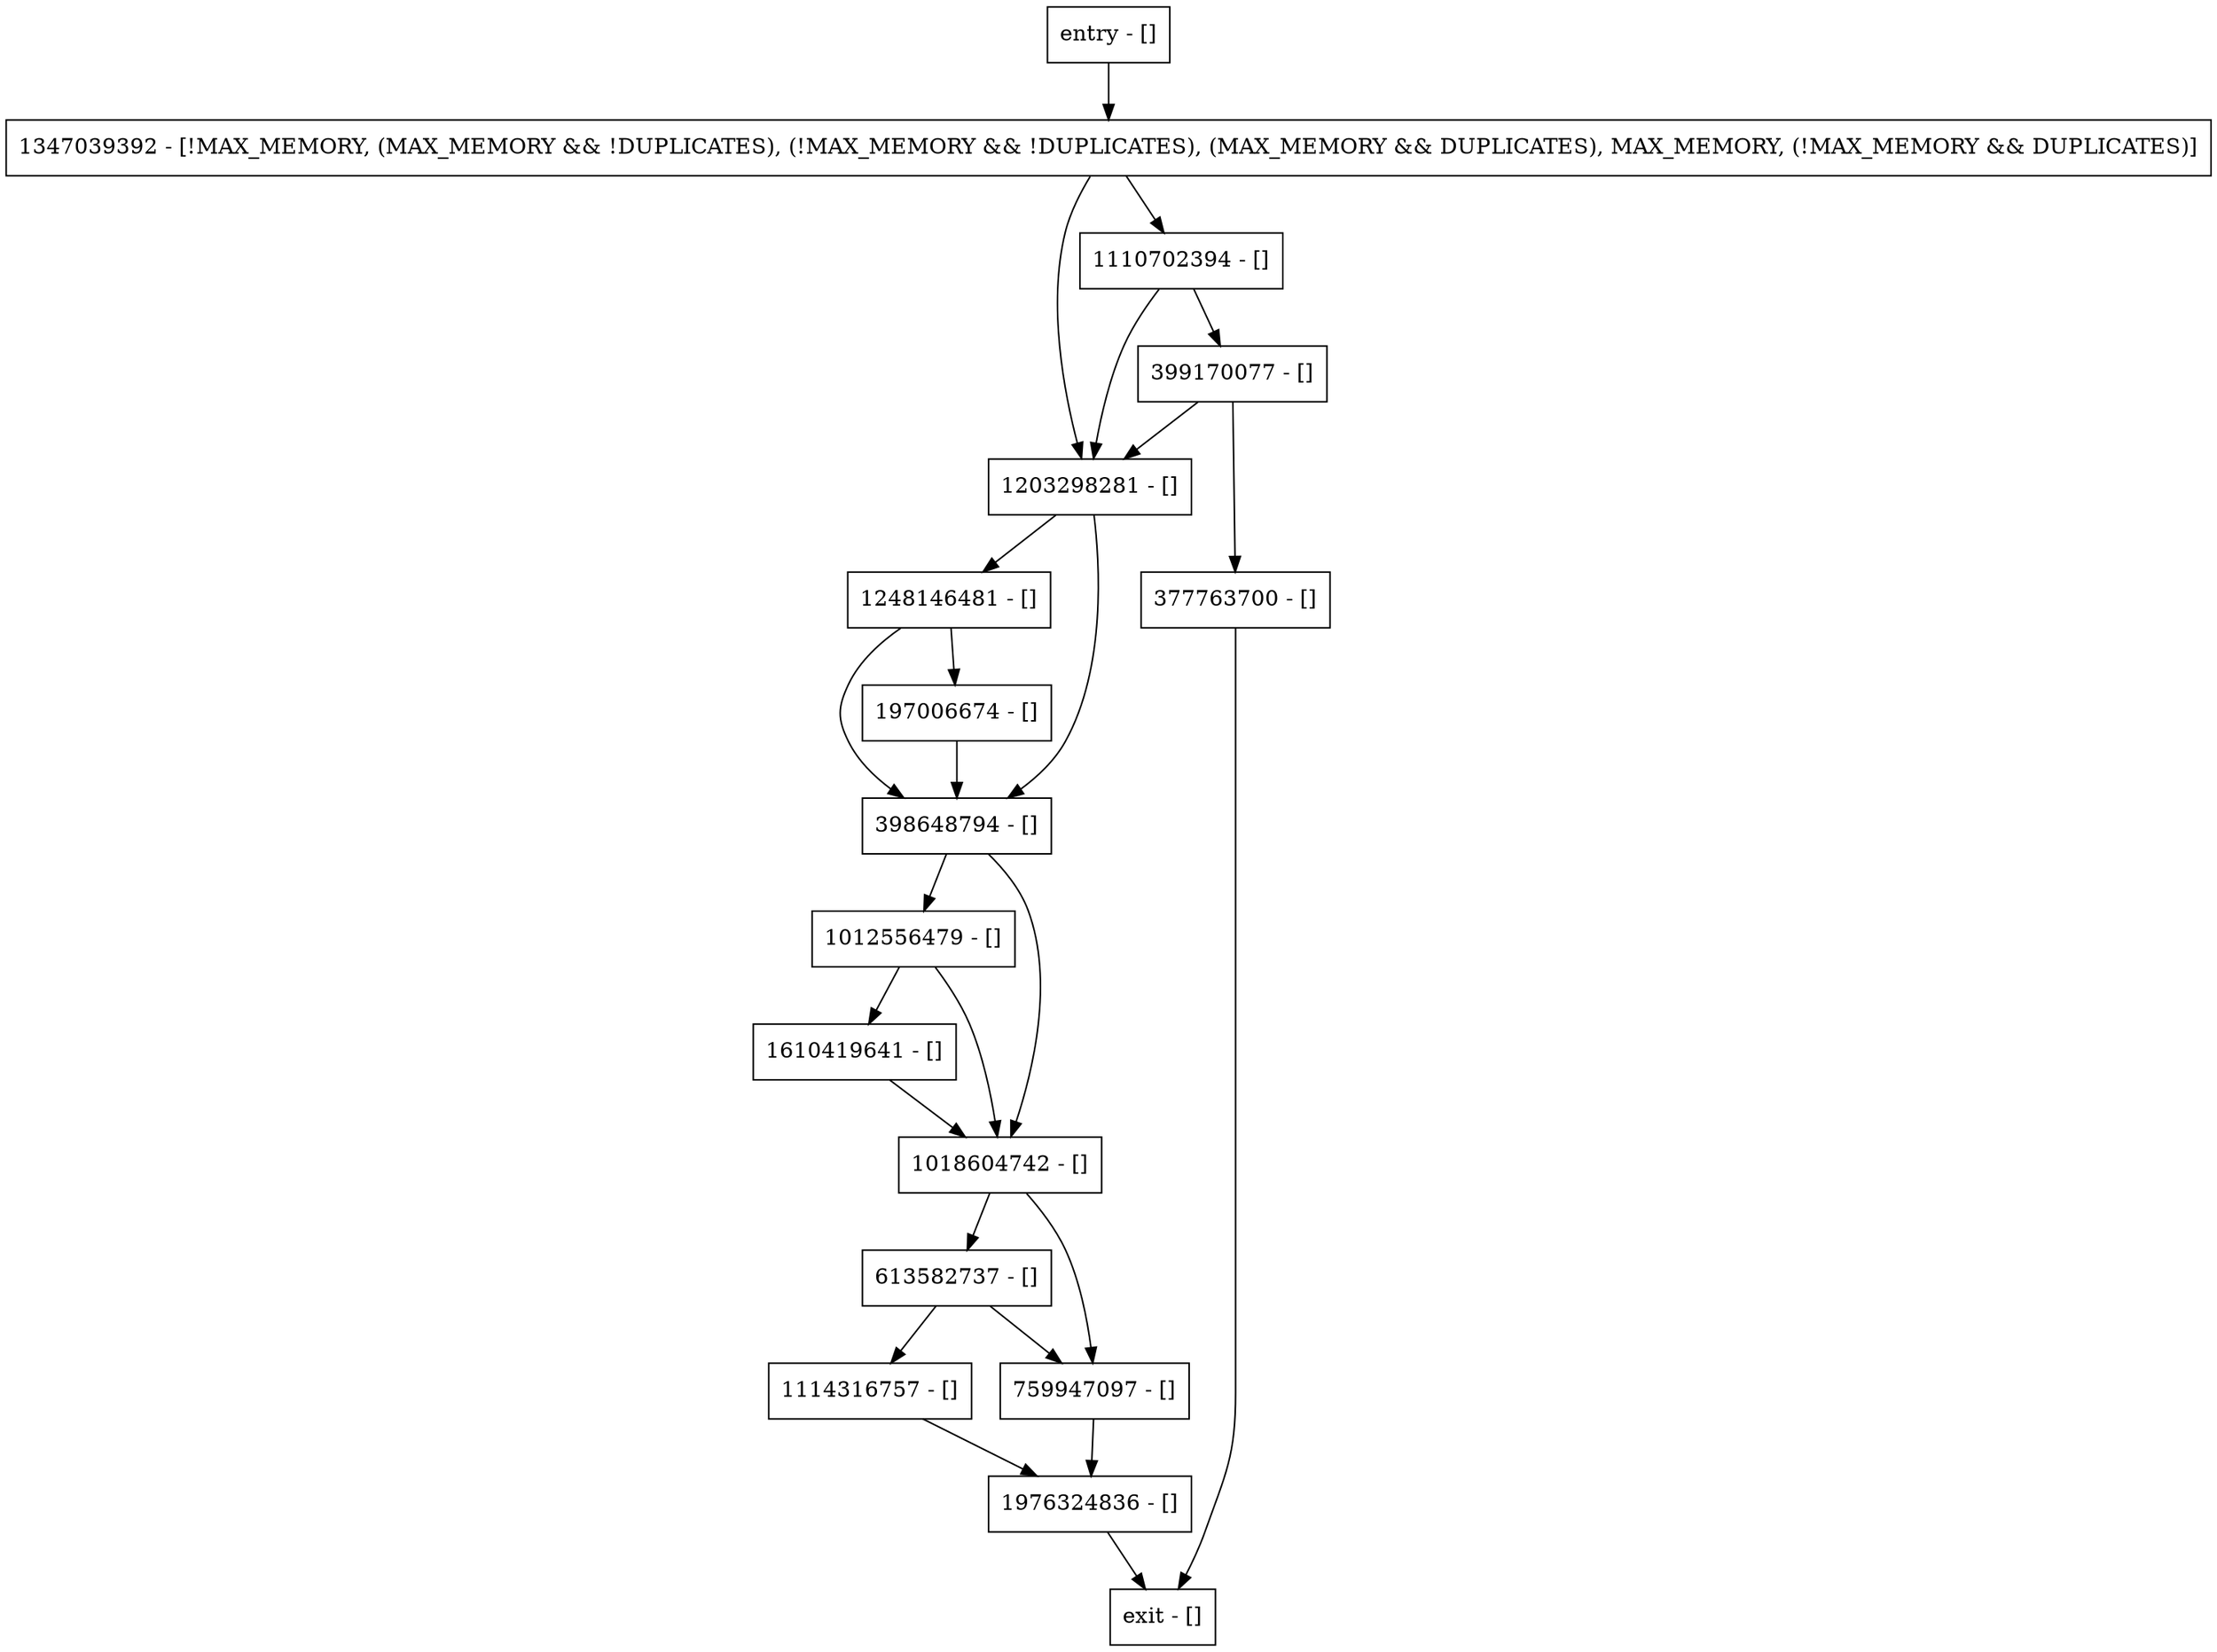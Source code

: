 digraph getReadableLocker {
node [shape=record];
613582737 [label="613582737 - []"];
1248146481 [label="1248146481 - []"];
1012556479 [label="1012556479 - []"];
1203298281 [label="1203298281 - []"];
1347039392 [label="1347039392 - [!MAX_MEMORY, (MAX_MEMORY && !DUPLICATES), (!MAX_MEMORY && !DUPLICATES), (MAX_MEMORY && DUPLICATES), MAX_MEMORY, (!MAX_MEMORY && DUPLICATES)]"];
1610419641 [label="1610419641 - []"];
entry [label="entry - []"];
exit [label="exit - []"];
1976324836 [label="1976324836 - []"];
377763700 [label="377763700 - []"];
398648794 [label="398648794 - []"];
197006674 [label="197006674 - []"];
1110702394 [label="1110702394 - []"];
399170077 [label="399170077 - []"];
1114316757 [label="1114316757 - []"];
1018604742 [label="1018604742 - []"];
759947097 [label="759947097 - []"];
entry;
exit;
613582737 -> 1114316757;
613582737 -> 759947097;
1248146481 -> 398648794;
1248146481 -> 197006674;
1012556479 -> 1610419641;
1012556479 -> 1018604742;
1203298281 -> 398648794;
1203298281 -> 1248146481;
1347039392 -> 1110702394;
1347039392 -> 1203298281;
1610419641 -> 1018604742;
entry -> 1347039392;
1976324836 -> exit;
377763700 -> exit;
398648794 -> 1012556479;
398648794 -> 1018604742;
197006674 -> 398648794;
1110702394 -> 399170077;
1110702394 -> 1203298281;
399170077 -> 377763700;
399170077 -> 1203298281;
1114316757 -> 1976324836;
1018604742 -> 613582737;
1018604742 -> 759947097;
759947097 -> 1976324836;
}
